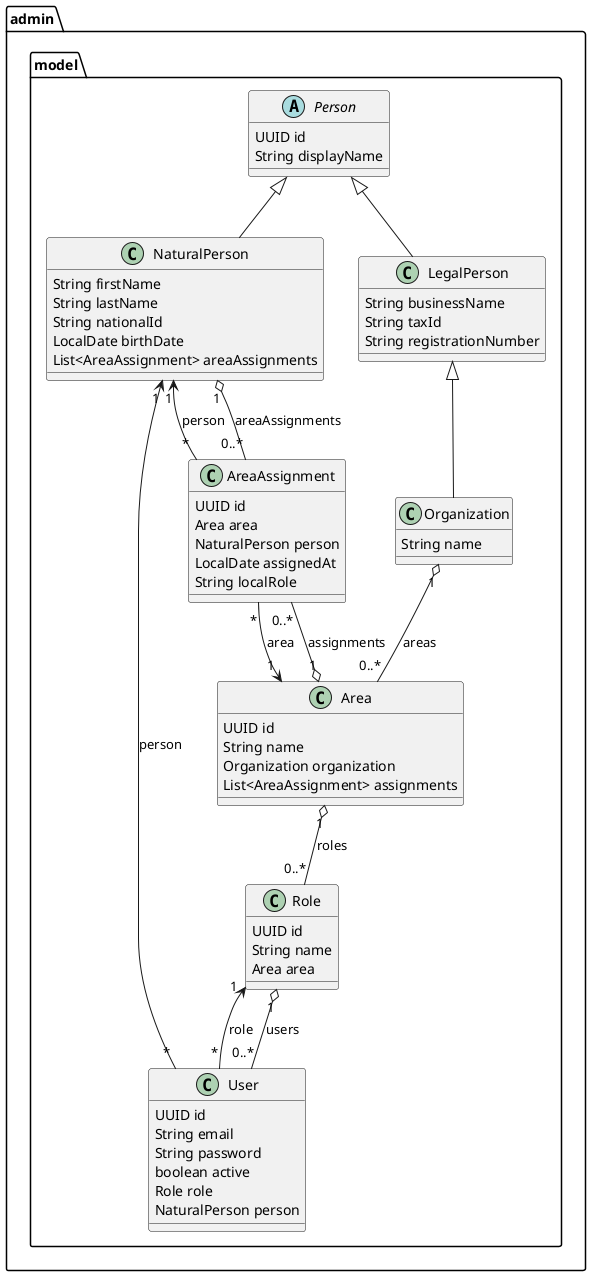@startuml
package "admin.model" {

    abstract class Person {
        UUID id
        String displayName
    }

    class NaturalPerson {
        String firstName
        String lastName
        String nationalId
        LocalDate birthDate
        List<AreaAssignment> areaAssignments
    }

    class LegalPerson {
        String businessName
        String taxId
        String registrationNumber
    }

    class Organization {
        String name
    }

    class Area {
        UUID id
        String name
        Organization organization
        List<AreaAssignment> assignments
    }

    class AreaAssignment {
        UUID id
        Area area
        NaturalPerson person
        LocalDate assignedAt
        String localRole
    }

    class Role {
        UUID id
        String name
        Area area
    }

    class User {
        UUID id
        String email
        String password
        boolean active
        Role role
        NaturalPerson person
    }



    Person <|-- NaturalPerson
    Person <|-- LegalPerson
    LegalPerson <|-- Organization

    Organization "1" o-- "0..*" Area : areas
    Area "1" o-- "0..*" AreaAssignment : assignments
    AreaAssignment "*" --> "1" Area : area
    AreaAssignment "*" --> "1" NaturalPerson : person
    NaturalPerson "1" o-- "0..*" AreaAssignment : areaAssignments
    Area "1" o-- "0..*" Role : roles
    Role "1" o-- "0..*" User : users
    User "*" --> "1" Role : role
    User "*" --> "1" NaturalPerson : person

}
@enduml